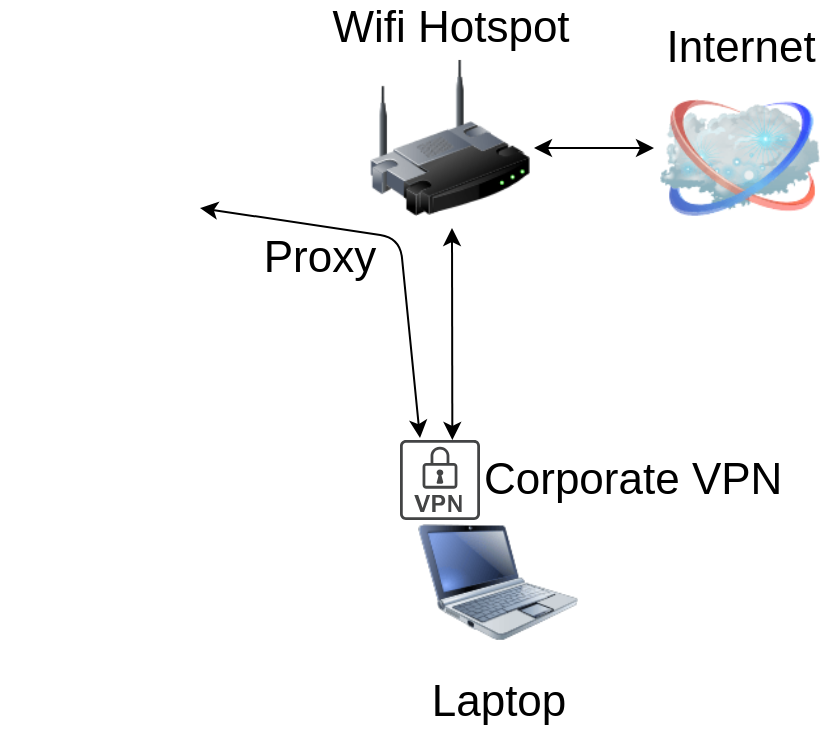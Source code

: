 <mxfile version="13.8.0" type="device"><diagram name="Page-1" id="55a83fd1-7818-8e21-69c5-c3457e3827bb"><mxGraphModel dx="1225" dy="796" grid="1" gridSize="10" guides="1" tooltips="1" connect="1" arrows="1" fold="1" page="1" pageScale="1" pageWidth="1100" pageHeight="850" background="#ffffff" math="0" shadow="0"><root><mxCell id="0"/><mxCell id="1" parent="0"/><mxCell id="69ecfefc5c41e42c-1" value="Wifi Hotspot" style="image;html=1;labelBackgroundColor=#ffffff;image=img/lib/clip_art/networking/Wireless_Router_128x128.png;rounded=1;shadow=0;comic=0;strokeWidth=2;fontSize=22;align=center;labelPosition=center;verticalLabelPosition=top;verticalAlign=bottom;" parent="1" vertex="1"><mxGeometry x="425" y="425" width="80" height="80" as="geometry"/></mxCell><mxCell id="69ecfefc5c41e42c-2" value="Internet" style="image;html=1;labelBackgroundColor=#ffffff;image=img/lib/clip_art/networking/Cloud_128x128.png;rounded=1;shadow=0;comic=0;strokeWidth=2;fontSize=22;labelPosition=center;verticalLabelPosition=top;align=center;verticalAlign=bottom;" parent="1" vertex="1"><mxGeometry x="570" y="435" width="80" height="80" as="geometry"/></mxCell><mxCell id="69ecfefc5c41e42c-9" value="Laptop" style="image;html=1;labelBackgroundColor=#ffffff;image=img/lib/clip_art/computers/Netbook_128x128.png;rounded=1;shadow=0;comic=0;strokeColor=#000000;strokeWidth=2;fillColor=#FFFFFF;fontSize=22;fontColor=#000000;" parent="1" vertex="1"><mxGeometry x="449" y="647" width="80" height="80" as="geometry"/></mxCell><mxCell id="aSUHnXjM81WQljmeSUoc-2" value="" style="endArrow=classic;startArrow=classic;html=1;" parent="1" edge="1"><mxGeometry width="50" height="50" relative="1" as="geometry"><mxPoint x="466.175" y="616" as="sourcePoint"/><mxPoint x="466" y="510" as="targetPoint"/></mxGeometry></mxCell><mxCell id="aSUHnXjM81WQljmeSUoc-4" value="" style="shape=image;html=1;verticalAlign=top;verticalLabelPosition=bottom;labelBackgroundColor=#ffffff;imageAspect=0;aspect=fixed;image=https://cdn4.iconfinder.com/data/icons/smart-phones-technologies/128/android-phone-color.png" parent="1" vertex="1"><mxGeometry x="240" y="425" width="110" height="110" as="geometry"/></mxCell><mxCell id="aSUHnXjM81WQljmeSUoc-7" value="" style="endArrow=classic;startArrow=classic;html=1;" parent="1" edge="1"><mxGeometry width="50" height="50" relative="1" as="geometry"><mxPoint x="340" y="500" as="sourcePoint"/><mxPoint x="450" y="615" as="targetPoint"/><Array as="points"><mxPoint x="440" y="515"/></Array></mxGeometry></mxCell><mxCell id="aSUHnXjM81WQljmeSUoc-9" value="" style="endArrow=classic;startArrow=classic;html=1;" parent="1" edge="1"><mxGeometry width="50" height="50" relative="1" as="geometry"><mxPoint x="507" y="470" as="sourcePoint"/><mxPoint x="567" y="470" as="targetPoint"/></mxGeometry></mxCell><mxCell id="aSUHnXjM81WQljmeSUoc-10" value="Proxy" style="text;html=1;strokeColor=none;fillColor=none;align=center;verticalAlign=middle;whiteSpace=wrap;rounded=0;fontSize=22;" parent="1" vertex="1"><mxGeometry x="380" y="515" width="40" height="20" as="geometry"/></mxCell><mxCell id="nIx8zhuhPisZbUQZJndA-1" value="&lt;font&gt;&lt;font style=&quot;font-size: 22px&quot;&gt;Corporate VPN&lt;/font&gt;&lt;br&gt;&lt;/font&gt;" style="pointerEvents=1;shadow=0;dashed=0;html=1;strokeColor=none;fillColor=#434445;aspect=fixed;labelPosition=right;verticalLabelPosition=middle;verticalAlign=middle;align=left;outlineConnect=0;shape=mxgraph.vvd.vpn;" vertex="1" parent="1"><mxGeometry x="440" y="616" width="40" height="40" as="geometry"/></mxCell><mxCell id="nIx8zhuhPisZbUQZJndA-3" value="" style="shape=image;html=1;verticalAlign=top;verticalLabelPosition=bottom;labelBackgroundColor=#ffffff;imageAspect=0;aspect=fixed;image=https://cdn2.iconfinder.com/data/icons/ios-7-style-metro-ui-icons/128/MetroUI_Security_Denied.png" vertex="1" parent="1"><mxGeometry x="430" y="560" width="28" height="28" as="geometry"/></mxCell></root></mxGraphModel></diagram></mxfile>